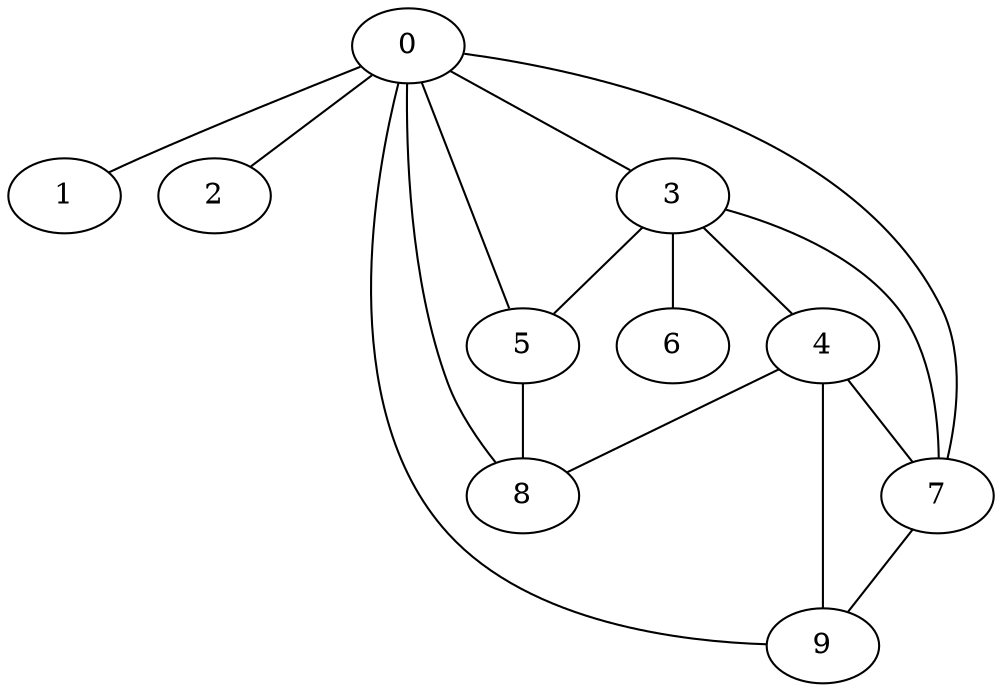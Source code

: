 
graph graphname {
    0 -- 1
0 -- 2
0 -- 3
0 -- 7
0 -- 5
0 -- 9
0 -- 8
3 -- 4
3 -- 5
3 -- 6
3 -- 7
4 -- 8
4 -- 9
4 -- 7
5 -- 8
7 -- 9

}
